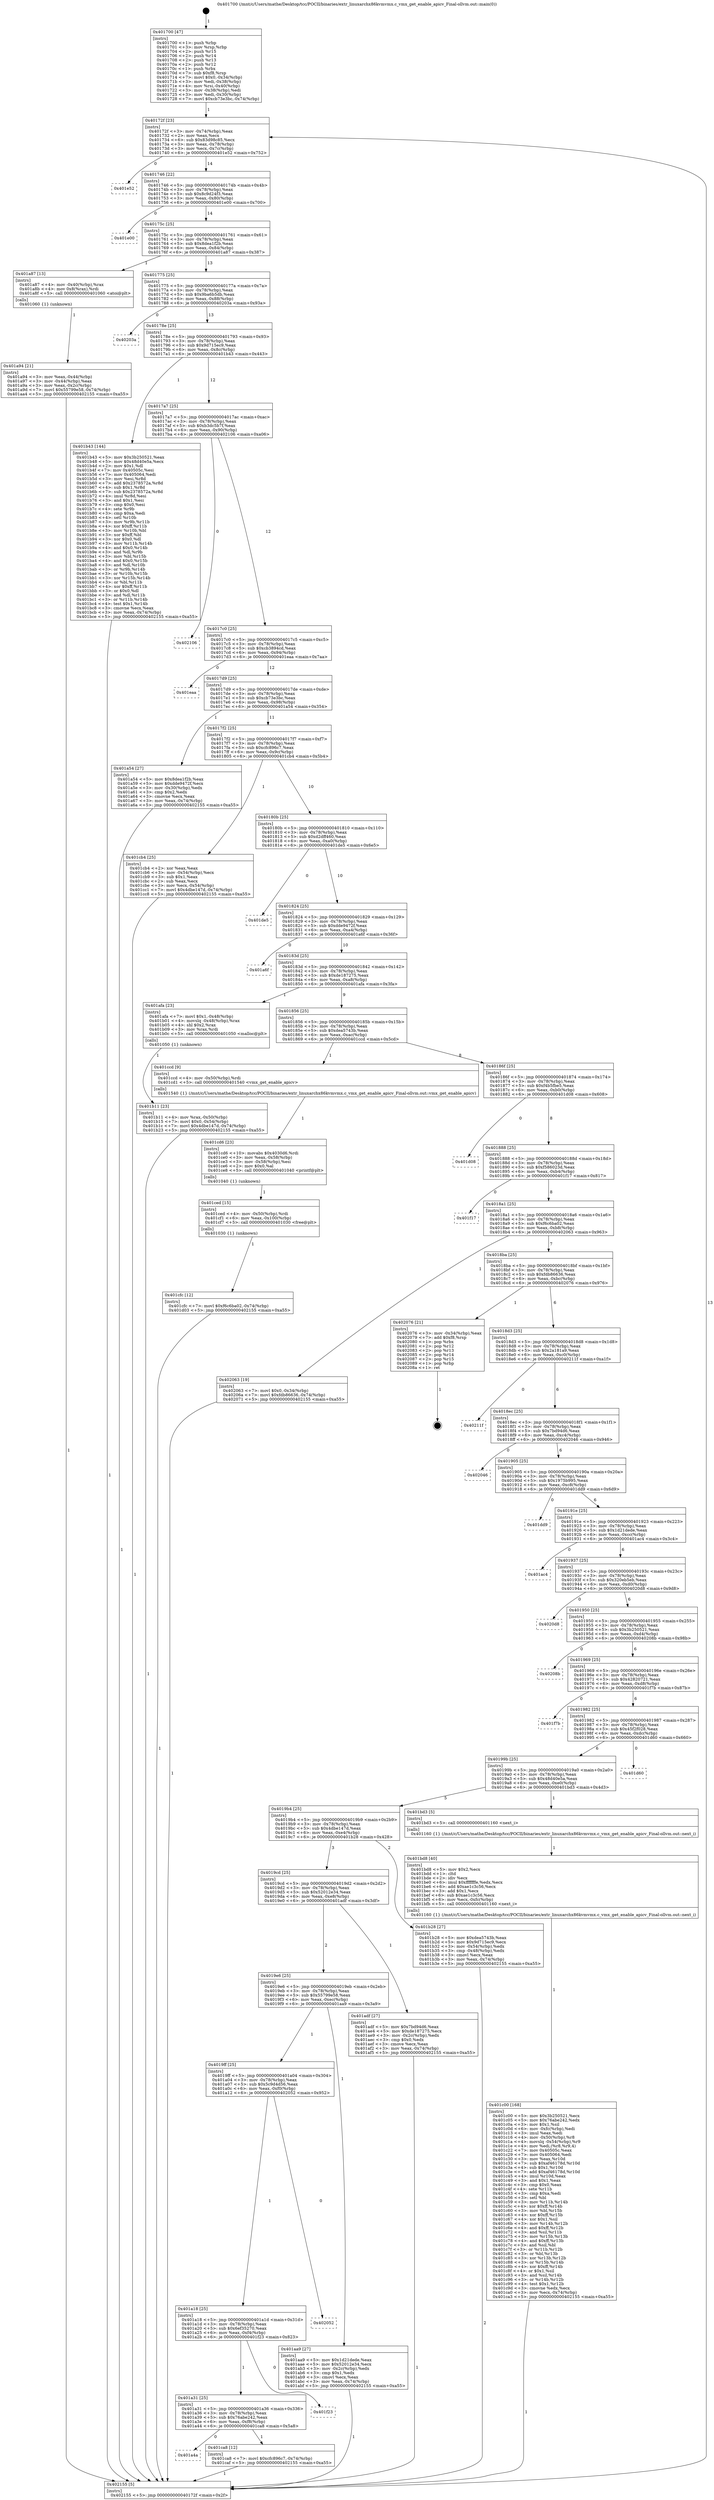 digraph "0x401700" {
  label = "0x401700 (/mnt/c/Users/mathe/Desktop/tcc/POCII/binaries/extr_linuxarchx86kvmvmx.c_vmx_get_enable_apicv_Final-ollvm.out::main(0))"
  labelloc = "t"
  node[shape=record]

  Entry [label="",width=0.3,height=0.3,shape=circle,fillcolor=black,style=filled]
  "0x40172f" [label="{
     0x40172f [23]\l
     | [instrs]\l
     &nbsp;&nbsp;0x40172f \<+3\>: mov -0x74(%rbp),%eax\l
     &nbsp;&nbsp;0x401732 \<+2\>: mov %eax,%ecx\l
     &nbsp;&nbsp;0x401734 \<+6\>: sub $0x83d98c85,%ecx\l
     &nbsp;&nbsp;0x40173a \<+3\>: mov %eax,-0x78(%rbp)\l
     &nbsp;&nbsp;0x40173d \<+3\>: mov %ecx,-0x7c(%rbp)\l
     &nbsp;&nbsp;0x401740 \<+6\>: je 0000000000401e52 \<main+0x752\>\l
  }"]
  "0x401e52" [label="{
     0x401e52\l
  }", style=dashed]
  "0x401746" [label="{
     0x401746 [22]\l
     | [instrs]\l
     &nbsp;&nbsp;0x401746 \<+5\>: jmp 000000000040174b \<main+0x4b\>\l
     &nbsp;&nbsp;0x40174b \<+3\>: mov -0x78(%rbp),%eax\l
     &nbsp;&nbsp;0x40174e \<+5\>: sub $0x8c9d24f3,%eax\l
     &nbsp;&nbsp;0x401753 \<+3\>: mov %eax,-0x80(%rbp)\l
     &nbsp;&nbsp;0x401756 \<+6\>: je 0000000000401e00 \<main+0x700\>\l
  }"]
  Exit [label="",width=0.3,height=0.3,shape=circle,fillcolor=black,style=filled,peripheries=2]
  "0x401e00" [label="{
     0x401e00\l
  }", style=dashed]
  "0x40175c" [label="{
     0x40175c [25]\l
     | [instrs]\l
     &nbsp;&nbsp;0x40175c \<+5\>: jmp 0000000000401761 \<main+0x61\>\l
     &nbsp;&nbsp;0x401761 \<+3\>: mov -0x78(%rbp),%eax\l
     &nbsp;&nbsp;0x401764 \<+5\>: sub $0x8dea1f2b,%eax\l
     &nbsp;&nbsp;0x401769 \<+6\>: mov %eax,-0x84(%rbp)\l
     &nbsp;&nbsp;0x40176f \<+6\>: je 0000000000401a87 \<main+0x387\>\l
  }"]
  "0x401cfc" [label="{
     0x401cfc [12]\l
     | [instrs]\l
     &nbsp;&nbsp;0x401cfc \<+7\>: movl $0xf6c6ba02,-0x74(%rbp)\l
     &nbsp;&nbsp;0x401d03 \<+5\>: jmp 0000000000402155 \<main+0xa55\>\l
  }"]
  "0x401a87" [label="{
     0x401a87 [13]\l
     | [instrs]\l
     &nbsp;&nbsp;0x401a87 \<+4\>: mov -0x40(%rbp),%rax\l
     &nbsp;&nbsp;0x401a8b \<+4\>: mov 0x8(%rax),%rdi\l
     &nbsp;&nbsp;0x401a8f \<+5\>: call 0000000000401060 \<atoi@plt\>\l
     | [calls]\l
     &nbsp;&nbsp;0x401060 \{1\} (unknown)\l
  }"]
  "0x401775" [label="{
     0x401775 [25]\l
     | [instrs]\l
     &nbsp;&nbsp;0x401775 \<+5\>: jmp 000000000040177a \<main+0x7a\>\l
     &nbsp;&nbsp;0x40177a \<+3\>: mov -0x78(%rbp),%eax\l
     &nbsp;&nbsp;0x40177d \<+5\>: sub $0x9ba6b5db,%eax\l
     &nbsp;&nbsp;0x401782 \<+6\>: mov %eax,-0x88(%rbp)\l
     &nbsp;&nbsp;0x401788 \<+6\>: je 000000000040203a \<main+0x93a\>\l
  }"]
  "0x401ced" [label="{
     0x401ced [15]\l
     | [instrs]\l
     &nbsp;&nbsp;0x401ced \<+4\>: mov -0x50(%rbp),%rdi\l
     &nbsp;&nbsp;0x401cf1 \<+6\>: mov %eax,-0x100(%rbp)\l
     &nbsp;&nbsp;0x401cf7 \<+5\>: call 0000000000401030 \<free@plt\>\l
     | [calls]\l
     &nbsp;&nbsp;0x401030 \{1\} (unknown)\l
  }"]
  "0x40203a" [label="{
     0x40203a\l
  }", style=dashed]
  "0x40178e" [label="{
     0x40178e [25]\l
     | [instrs]\l
     &nbsp;&nbsp;0x40178e \<+5\>: jmp 0000000000401793 \<main+0x93\>\l
     &nbsp;&nbsp;0x401793 \<+3\>: mov -0x78(%rbp),%eax\l
     &nbsp;&nbsp;0x401796 \<+5\>: sub $0x9d715ec9,%eax\l
     &nbsp;&nbsp;0x40179b \<+6\>: mov %eax,-0x8c(%rbp)\l
     &nbsp;&nbsp;0x4017a1 \<+6\>: je 0000000000401b43 \<main+0x443\>\l
  }"]
  "0x401cd6" [label="{
     0x401cd6 [23]\l
     | [instrs]\l
     &nbsp;&nbsp;0x401cd6 \<+10\>: movabs $0x4030d6,%rdi\l
     &nbsp;&nbsp;0x401ce0 \<+3\>: mov %eax,-0x58(%rbp)\l
     &nbsp;&nbsp;0x401ce3 \<+3\>: mov -0x58(%rbp),%esi\l
     &nbsp;&nbsp;0x401ce6 \<+2\>: mov $0x0,%al\l
     &nbsp;&nbsp;0x401ce8 \<+5\>: call 0000000000401040 \<printf@plt\>\l
     | [calls]\l
     &nbsp;&nbsp;0x401040 \{1\} (unknown)\l
  }"]
  "0x401b43" [label="{
     0x401b43 [144]\l
     | [instrs]\l
     &nbsp;&nbsp;0x401b43 \<+5\>: mov $0x3b250521,%eax\l
     &nbsp;&nbsp;0x401b48 \<+5\>: mov $0x48d40e5a,%ecx\l
     &nbsp;&nbsp;0x401b4d \<+2\>: mov $0x1,%dl\l
     &nbsp;&nbsp;0x401b4f \<+7\>: mov 0x40505c,%esi\l
     &nbsp;&nbsp;0x401b56 \<+7\>: mov 0x405064,%edi\l
     &nbsp;&nbsp;0x401b5d \<+3\>: mov %esi,%r8d\l
     &nbsp;&nbsp;0x401b60 \<+7\>: add $0x2378572a,%r8d\l
     &nbsp;&nbsp;0x401b67 \<+4\>: sub $0x1,%r8d\l
     &nbsp;&nbsp;0x401b6b \<+7\>: sub $0x2378572a,%r8d\l
     &nbsp;&nbsp;0x401b72 \<+4\>: imul %r8d,%esi\l
     &nbsp;&nbsp;0x401b76 \<+3\>: and $0x1,%esi\l
     &nbsp;&nbsp;0x401b79 \<+3\>: cmp $0x0,%esi\l
     &nbsp;&nbsp;0x401b7c \<+4\>: sete %r9b\l
     &nbsp;&nbsp;0x401b80 \<+3\>: cmp $0xa,%edi\l
     &nbsp;&nbsp;0x401b83 \<+4\>: setl %r10b\l
     &nbsp;&nbsp;0x401b87 \<+3\>: mov %r9b,%r11b\l
     &nbsp;&nbsp;0x401b8a \<+4\>: xor $0xff,%r11b\l
     &nbsp;&nbsp;0x401b8e \<+3\>: mov %r10b,%bl\l
     &nbsp;&nbsp;0x401b91 \<+3\>: xor $0xff,%bl\l
     &nbsp;&nbsp;0x401b94 \<+3\>: xor $0x0,%dl\l
     &nbsp;&nbsp;0x401b97 \<+3\>: mov %r11b,%r14b\l
     &nbsp;&nbsp;0x401b9a \<+4\>: and $0x0,%r14b\l
     &nbsp;&nbsp;0x401b9e \<+3\>: and %dl,%r9b\l
     &nbsp;&nbsp;0x401ba1 \<+3\>: mov %bl,%r15b\l
     &nbsp;&nbsp;0x401ba4 \<+4\>: and $0x0,%r15b\l
     &nbsp;&nbsp;0x401ba8 \<+3\>: and %dl,%r10b\l
     &nbsp;&nbsp;0x401bab \<+3\>: or %r9b,%r14b\l
     &nbsp;&nbsp;0x401bae \<+3\>: or %r10b,%r15b\l
     &nbsp;&nbsp;0x401bb1 \<+3\>: xor %r15b,%r14b\l
     &nbsp;&nbsp;0x401bb4 \<+3\>: or %bl,%r11b\l
     &nbsp;&nbsp;0x401bb7 \<+4\>: xor $0xff,%r11b\l
     &nbsp;&nbsp;0x401bbb \<+3\>: or $0x0,%dl\l
     &nbsp;&nbsp;0x401bbe \<+3\>: and %dl,%r11b\l
     &nbsp;&nbsp;0x401bc1 \<+3\>: or %r11b,%r14b\l
     &nbsp;&nbsp;0x401bc4 \<+4\>: test $0x1,%r14b\l
     &nbsp;&nbsp;0x401bc8 \<+3\>: cmovne %ecx,%eax\l
     &nbsp;&nbsp;0x401bcb \<+3\>: mov %eax,-0x74(%rbp)\l
     &nbsp;&nbsp;0x401bce \<+5\>: jmp 0000000000402155 \<main+0xa55\>\l
  }"]
  "0x4017a7" [label="{
     0x4017a7 [25]\l
     | [instrs]\l
     &nbsp;&nbsp;0x4017a7 \<+5\>: jmp 00000000004017ac \<main+0xac\>\l
     &nbsp;&nbsp;0x4017ac \<+3\>: mov -0x78(%rbp),%eax\l
     &nbsp;&nbsp;0x4017af \<+5\>: sub $0xb3dc5b7f,%eax\l
     &nbsp;&nbsp;0x4017b4 \<+6\>: mov %eax,-0x90(%rbp)\l
     &nbsp;&nbsp;0x4017ba \<+6\>: je 0000000000402106 \<main+0xa06\>\l
  }"]
  "0x401a4a" [label="{
     0x401a4a\l
  }", style=dashed]
  "0x402106" [label="{
     0x402106\l
  }", style=dashed]
  "0x4017c0" [label="{
     0x4017c0 [25]\l
     | [instrs]\l
     &nbsp;&nbsp;0x4017c0 \<+5\>: jmp 00000000004017c5 \<main+0xc5\>\l
     &nbsp;&nbsp;0x4017c5 \<+3\>: mov -0x78(%rbp),%eax\l
     &nbsp;&nbsp;0x4017c8 \<+5\>: sub $0xcb3894cd,%eax\l
     &nbsp;&nbsp;0x4017cd \<+6\>: mov %eax,-0x94(%rbp)\l
     &nbsp;&nbsp;0x4017d3 \<+6\>: je 0000000000401eaa \<main+0x7aa\>\l
  }"]
  "0x401ca8" [label="{
     0x401ca8 [12]\l
     | [instrs]\l
     &nbsp;&nbsp;0x401ca8 \<+7\>: movl $0xcfc896c7,-0x74(%rbp)\l
     &nbsp;&nbsp;0x401caf \<+5\>: jmp 0000000000402155 \<main+0xa55\>\l
  }"]
  "0x401eaa" [label="{
     0x401eaa\l
  }", style=dashed]
  "0x4017d9" [label="{
     0x4017d9 [25]\l
     | [instrs]\l
     &nbsp;&nbsp;0x4017d9 \<+5\>: jmp 00000000004017de \<main+0xde\>\l
     &nbsp;&nbsp;0x4017de \<+3\>: mov -0x78(%rbp),%eax\l
     &nbsp;&nbsp;0x4017e1 \<+5\>: sub $0xcb73e3bc,%eax\l
     &nbsp;&nbsp;0x4017e6 \<+6\>: mov %eax,-0x98(%rbp)\l
     &nbsp;&nbsp;0x4017ec \<+6\>: je 0000000000401a54 \<main+0x354\>\l
  }"]
  "0x401a31" [label="{
     0x401a31 [25]\l
     | [instrs]\l
     &nbsp;&nbsp;0x401a31 \<+5\>: jmp 0000000000401a36 \<main+0x336\>\l
     &nbsp;&nbsp;0x401a36 \<+3\>: mov -0x78(%rbp),%eax\l
     &nbsp;&nbsp;0x401a39 \<+5\>: sub $0x76abe242,%eax\l
     &nbsp;&nbsp;0x401a3e \<+6\>: mov %eax,-0xf8(%rbp)\l
     &nbsp;&nbsp;0x401a44 \<+6\>: je 0000000000401ca8 \<main+0x5a8\>\l
  }"]
  "0x401a54" [label="{
     0x401a54 [27]\l
     | [instrs]\l
     &nbsp;&nbsp;0x401a54 \<+5\>: mov $0x8dea1f2b,%eax\l
     &nbsp;&nbsp;0x401a59 \<+5\>: mov $0xdde9472f,%ecx\l
     &nbsp;&nbsp;0x401a5e \<+3\>: mov -0x30(%rbp),%edx\l
     &nbsp;&nbsp;0x401a61 \<+3\>: cmp $0x2,%edx\l
     &nbsp;&nbsp;0x401a64 \<+3\>: cmovne %ecx,%eax\l
     &nbsp;&nbsp;0x401a67 \<+3\>: mov %eax,-0x74(%rbp)\l
     &nbsp;&nbsp;0x401a6a \<+5\>: jmp 0000000000402155 \<main+0xa55\>\l
  }"]
  "0x4017f2" [label="{
     0x4017f2 [25]\l
     | [instrs]\l
     &nbsp;&nbsp;0x4017f2 \<+5\>: jmp 00000000004017f7 \<main+0xf7\>\l
     &nbsp;&nbsp;0x4017f7 \<+3\>: mov -0x78(%rbp),%eax\l
     &nbsp;&nbsp;0x4017fa \<+5\>: sub $0xcfc896c7,%eax\l
     &nbsp;&nbsp;0x4017ff \<+6\>: mov %eax,-0x9c(%rbp)\l
     &nbsp;&nbsp;0x401805 \<+6\>: je 0000000000401cb4 \<main+0x5b4\>\l
  }"]
  "0x402155" [label="{
     0x402155 [5]\l
     | [instrs]\l
     &nbsp;&nbsp;0x402155 \<+5\>: jmp 000000000040172f \<main+0x2f\>\l
  }"]
  "0x401700" [label="{
     0x401700 [47]\l
     | [instrs]\l
     &nbsp;&nbsp;0x401700 \<+1\>: push %rbp\l
     &nbsp;&nbsp;0x401701 \<+3\>: mov %rsp,%rbp\l
     &nbsp;&nbsp;0x401704 \<+2\>: push %r15\l
     &nbsp;&nbsp;0x401706 \<+2\>: push %r14\l
     &nbsp;&nbsp;0x401708 \<+2\>: push %r13\l
     &nbsp;&nbsp;0x40170a \<+2\>: push %r12\l
     &nbsp;&nbsp;0x40170c \<+1\>: push %rbx\l
     &nbsp;&nbsp;0x40170d \<+7\>: sub $0xf8,%rsp\l
     &nbsp;&nbsp;0x401714 \<+7\>: movl $0x0,-0x34(%rbp)\l
     &nbsp;&nbsp;0x40171b \<+3\>: mov %edi,-0x38(%rbp)\l
     &nbsp;&nbsp;0x40171e \<+4\>: mov %rsi,-0x40(%rbp)\l
     &nbsp;&nbsp;0x401722 \<+3\>: mov -0x38(%rbp),%edi\l
     &nbsp;&nbsp;0x401725 \<+3\>: mov %edi,-0x30(%rbp)\l
     &nbsp;&nbsp;0x401728 \<+7\>: movl $0xcb73e3bc,-0x74(%rbp)\l
  }"]
  "0x401a94" [label="{
     0x401a94 [21]\l
     | [instrs]\l
     &nbsp;&nbsp;0x401a94 \<+3\>: mov %eax,-0x44(%rbp)\l
     &nbsp;&nbsp;0x401a97 \<+3\>: mov -0x44(%rbp),%eax\l
     &nbsp;&nbsp;0x401a9a \<+3\>: mov %eax,-0x2c(%rbp)\l
     &nbsp;&nbsp;0x401a9d \<+7\>: movl $0x55799e58,-0x74(%rbp)\l
     &nbsp;&nbsp;0x401aa4 \<+5\>: jmp 0000000000402155 \<main+0xa55\>\l
  }"]
  "0x401f23" [label="{
     0x401f23\l
  }", style=dashed]
  "0x401cb4" [label="{
     0x401cb4 [25]\l
     | [instrs]\l
     &nbsp;&nbsp;0x401cb4 \<+2\>: xor %eax,%eax\l
     &nbsp;&nbsp;0x401cb6 \<+3\>: mov -0x54(%rbp),%ecx\l
     &nbsp;&nbsp;0x401cb9 \<+3\>: sub $0x1,%eax\l
     &nbsp;&nbsp;0x401cbc \<+2\>: sub %eax,%ecx\l
     &nbsp;&nbsp;0x401cbe \<+3\>: mov %ecx,-0x54(%rbp)\l
     &nbsp;&nbsp;0x401cc1 \<+7\>: movl $0x4dbe147d,-0x74(%rbp)\l
     &nbsp;&nbsp;0x401cc8 \<+5\>: jmp 0000000000402155 \<main+0xa55\>\l
  }"]
  "0x40180b" [label="{
     0x40180b [25]\l
     | [instrs]\l
     &nbsp;&nbsp;0x40180b \<+5\>: jmp 0000000000401810 \<main+0x110\>\l
     &nbsp;&nbsp;0x401810 \<+3\>: mov -0x78(%rbp),%eax\l
     &nbsp;&nbsp;0x401813 \<+5\>: sub $0xd2dff460,%eax\l
     &nbsp;&nbsp;0x401818 \<+6\>: mov %eax,-0xa0(%rbp)\l
     &nbsp;&nbsp;0x40181e \<+6\>: je 0000000000401de5 \<main+0x6e5\>\l
  }"]
  "0x401a18" [label="{
     0x401a18 [25]\l
     | [instrs]\l
     &nbsp;&nbsp;0x401a18 \<+5\>: jmp 0000000000401a1d \<main+0x31d\>\l
     &nbsp;&nbsp;0x401a1d \<+3\>: mov -0x78(%rbp),%eax\l
     &nbsp;&nbsp;0x401a20 \<+5\>: sub $0x6ef35270,%eax\l
     &nbsp;&nbsp;0x401a25 \<+6\>: mov %eax,-0xf4(%rbp)\l
     &nbsp;&nbsp;0x401a2b \<+6\>: je 0000000000401f23 \<main+0x823\>\l
  }"]
  "0x401de5" [label="{
     0x401de5\l
  }", style=dashed]
  "0x401824" [label="{
     0x401824 [25]\l
     | [instrs]\l
     &nbsp;&nbsp;0x401824 \<+5\>: jmp 0000000000401829 \<main+0x129\>\l
     &nbsp;&nbsp;0x401829 \<+3\>: mov -0x78(%rbp),%eax\l
     &nbsp;&nbsp;0x40182c \<+5\>: sub $0xdde9472f,%eax\l
     &nbsp;&nbsp;0x401831 \<+6\>: mov %eax,-0xa4(%rbp)\l
     &nbsp;&nbsp;0x401837 \<+6\>: je 0000000000401a6f \<main+0x36f\>\l
  }"]
  "0x402052" [label="{
     0x402052\l
  }", style=dashed]
  "0x401a6f" [label="{
     0x401a6f\l
  }", style=dashed]
  "0x40183d" [label="{
     0x40183d [25]\l
     | [instrs]\l
     &nbsp;&nbsp;0x40183d \<+5\>: jmp 0000000000401842 \<main+0x142\>\l
     &nbsp;&nbsp;0x401842 \<+3\>: mov -0x78(%rbp),%eax\l
     &nbsp;&nbsp;0x401845 \<+5\>: sub $0xde187275,%eax\l
     &nbsp;&nbsp;0x40184a \<+6\>: mov %eax,-0xa8(%rbp)\l
     &nbsp;&nbsp;0x401850 \<+6\>: je 0000000000401afa \<main+0x3fa\>\l
  }"]
  "0x401c00" [label="{
     0x401c00 [168]\l
     | [instrs]\l
     &nbsp;&nbsp;0x401c00 \<+5\>: mov $0x3b250521,%ecx\l
     &nbsp;&nbsp;0x401c05 \<+5\>: mov $0x76abe242,%edx\l
     &nbsp;&nbsp;0x401c0a \<+3\>: mov $0x1,%sil\l
     &nbsp;&nbsp;0x401c0d \<+6\>: mov -0xfc(%rbp),%edi\l
     &nbsp;&nbsp;0x401c13 \<+3\>: imul %eax,%edi\l
     &nbsp;&nbsp;0x401c16 \<+4\>: mov -0x50(%rbp),%r8\l
     &nbsp;&nbsp;0x401c1a \<+4\>: movslq -0x54(%rbp),%r9\l
     &nbsp;&nbsp;0x401c1e \<+4\>: mov %edi,(%r8,%r9,4)\l
     &nbsp;&nbsp;0x401c22 \<+7\>: mov 0x40505c,%eax\l
     &nbsp;&nbsp;0x401c29 \<+7\>: mov 0x405064,%edi\l
     &nbsp;&nbsp;0x401c30 \<+3\>: mov %eax,%r10d\l
     &nbsp;&nbsp;0x401c33 \<+7\>: sub $0xaf46178d,%r10d\l
     &nbsp;&nbsp;0x401c3a \<+4\>: sub $0x1,%r10d\l
     &nbsp;&nbsp;0x401c3e \<+7\>: add $0xaf46178d,%r10d\l
     &nbsp;&nbsp;0x401c45 \<+4\>: imul %r10d,%eax\l
     &nbsp;&nbsp;0x401c49 \<+3\>: and $0x1,%eax\l
     &nbsp;&nbsp;0x401c4c \<+3\>: cmp $0x0,%eax\l
     &nbsp;&nbsp;0x401c4f \<+4\>: sete %r11b\l
     &nbsp;&nbsp;0x401c53 \<+3\>: cmp $0xa,%edi\l
     &nbsp;&nbsp;0x401c56 \<+3\>: setl %bl\l
     &nbsp;&nbsp;0x401c59 \<+3\>: mov %r11b,%r14b\l
     &nbsp;&nbsp;0x401c5c \<+4\>: xor $0xff,%r14b\l
     &nbsp;&nbsp;0x401c60 \<+3\>: mov %bl,%r15b\l
     &nbsp;&nbsp;0x401c63 \<+4\>: xor $0xff,%r15b\l
     &nbsp;&nbsp;0x401c67 \<+4\>: xor $0x1,%sil\l
     &nbsp;&nbsp;0x401c6b \<+3\>: mov %r14b,%r12b\l
     &nbsp;&nbsp;0x401c6e \<+4\>: and $0xff,%r12b\l
     &nbsp;&nbsp;0x401c72 \<+3\>: and %sil,%r11b\l
     &nbsp;&nbsp;0x401c75 \<+3\>: mov %r15b,%r13b\l
     &nbsp;&nbsp;0x401c78 \<+4\>: and $0xff,%r13b\l
     &nbsp;&nbsp;0x401c7c \<+3\>: and %sil,%bl\l
     &nbsp;&nbsp;0x401c7f \<+3\>: or %r11b,%r12b\l
     &nbsp;&nbsp;0x401c82 \<+3\>: or %bl,%r13b\l
     &nbsp;&nbsp;0x401c85 \<+3\>: xor %r13b,%r12b\l
     &nbsp;&nbsp;0x401c88 \<+3\>: or %r15b,%r14b\l
     &nbsp;&nbsp;0x401c8b \<+4\>: xor $0xff,%r14b\l
     &nbsp;&nbsp;0x401c8f \<+4\>: or $0x1,%sil\l
     &nbsp;&nbsp;0x401c93 \<+3\>: and %sil,%r14b\l
     &nbsp;&nbsp;0x401c96 \<+3\>: or %r14b,%r12b\l
     &nbsp;&nbsp;0x401c99 \<+4\>: test $0x1,%r12b\l
     &nbsp;&nbsp;0x401c9d \<+3\>: cmovne %edx,%ecx\l
     &nbsp;&nbsp;0x401ca0 \<+3\>: mov %ecx,-0x74(%rbp)\l
     &nbsp;&nbsp;0x401ca3 \<+5\>: jmp 0000000000402155 \<main+0xa55\>\l
  }"]
  "0x401afa" [label="{
     0x401afa [23]\l
     | [instrs]\l
     &nbsp;&nbsp;0x401afa \<+7\>: movl $0x1,-0x48(%rbp)\l
     &nbsp;&nbsp;0x401b01 \<+4\>: movslq -0x48(%rbp),%rax\l
     &nbsp;&nbsp;0x401b05 \<+4\>: shl $0x2,%rax\l
     &nbsp;&nbsp;0x401b09 \<+3\>: mov %rax,%rdi\l
     &nbsp;&nbsp;0x401b0c \<+5\>: call 0000000000401050 \<malloc@plt\>\l
     | [calls]\l
     &nbsp;&nbsp;0x401050 \{1\} (unknown)\l
  }"]
  "0x401856" [label="{
     0x401856 [25]\l
     | [instrs]\l
     &nbsp;&nbsp;0x401856 \<+5\>: jmp 000000000040185b \<main+0x15b\>\l
     &nbsp;&nbsp;0x40185b \<+3\>: mov -0x78(%rbp),%eax\l
     &nbsp;&nbsp;0x40185e \<+5\>: sub $0xdea5743b,%eax\l
     &nbsp;&nbsp;0x401863 \<+6\>: mov %eax,-0xac(%rbp)\l
     &nbsp;&nbsp;0x401869 \<+6\>: je 0000000000401ccd \<main+0x5cd\>\l
  }"]
  "0x401bd8" [label="{
     0x401bd8 [40]\l
     | [instrs]\l
     &nbsp;&nbsp;0x401bd8 \<+5\>: mov $0x2,%ecx\l
     &nbsp;&nbsp;0x401bdd \<+1\>: cltd\l
     &nbsp;&nbsp;0x401bde \<+2\>: idiv %ecx\l
     &nbsp;&nbsp;0x401be0 \<+6\>: imul $0xfffffffe,%edx,%ecx\l
     &nbsp;&nbsp;0x401be6 \<+6\>: add $0xae1c3c56,%ecx\l
     &nbsp;&nbsp;0x401bec \<+3\>: add $0x1,%ecx\l
     &nbsp;&nbsp;0x401bef \<+6\>: sub $0xae1c3c56,%ecx\l
     &nbsp;&nbsp;0x401bf5 \<+6\>: mov %ecx,-0xfc(%rbp)\l
     &nbsp;&nbsp;0x401bfb \<+5\>: call 0000000000401160 \<next_i\>\l
     | [calls]\l
     &nbsp;&nbsp;0x401160 \{1\} (/mnt/c/Users/mathe/Desktop/tcc/POCII/binaries/extr_linuxarchx86kvmvmx.c_vmx_get_enable_apicv_Final-ollvm.out::next_i)\l
  }"]
  "0x401ccd" [label="{
     0x401ccd [9]\l
     | [instrs]\l
     &nbsp;&nbsp;0x401ccd \<+4\>: mov -0x50(%rbp),%rdi\l
     &nbsp;&nbsp;0x401cd1 \<+5\>: call 0000000000401540 \<vmx_get_enable_apicv\>\l
     | [calls]\l
     &nbsp;&nbsp;0x401540 \{1\} (/mnt/c/Users/mathe/Desktop/tcc/POCII/binaries/extr_linuxarchx86kvmvmx.c_vmx_get_enable_apicv_Final-ollvm.out::vmx_get_enable_apicv)\l
  }"]
  "0x40186f" [label="{
     0x40186f [25]\l
     | [instrs]\l
     &nbsp;&nbsp;0x40186f \<+5\>: jmp 0000000000401874 \<main+0x174\>\l
     &nbsp;&nbsp;0x401874 \<+3\>: mov -0x78(%rbp),%eax\l
     &nbsp;&nbsp;0x401877 \<+5\>: sub $0xf4b5fbe5,%eax\l
     &nbsp;&nbsp;0x40187c \<+6\>: mov %eax,-0xb0(%rbp)\l
     &nbsp;&nbsp;0x401882 \<+6\>: je 0000000000401d08 \<main+0x608\>\l
  }"]
  "0x401b11" [label="{
     0x401b11 [23]\l
     | [instrs]\l
     &nbsp;&nbsp;0x401b11 \<+4\>: mov %rax,-0x50(%rbp)\l
     &nbsp;&nbsp;0x401b15 \<+7\>: movl $0x0,-0x54(%rbp)\l
     &nbsp;&nbsp;0x401b1c \<+7\>: movl $0x4dbe147d,-0x74(%rbp)\l
     &nbsp;&nbsp;0x401b23 \<+5\>: jmp 0000000000402155 \<main+0xa55\>\l
  }"]
  "0x401d08" [label="{
     0x401d08\l
  }", style=dashed]
  "0x401888" [label="{
     0x401888 [25]\l
     | [instrs]\l
     &nbsp;&nbsp;0x401888 \<+5\>: jmp 000000000040188d \<main+0x18d\>\l
     &nbsp;&nbsp;0x40188d \<+3\>: mov -0x78(%rbp),%eax\l
     &nbsp;&nbsp;0x401890 \<+5\>: sub $0xf586023d,%eax\l
     &nbsp;&nbsp;0x401895 \<+6\>: mov %eax,-0xb4(%rbp)\l
     &nbsp;&nbsp;0x40189b \<+6\>: je 0000000000401f17 \<main+0x817\>\l
  }"]
  "0x4019ff" [label="{
     0x4019ff [25]\l
     | [instrs]\l
     &nbsp;&nbsp;0x4019ff \<+5\>: jmp 0000000000401a04 \<main+0x304\>\l
     &nbsp;&nbsp;0x401a04 \<+3\>: mov -0x78(%rbp),%eax\l
     &nbsp;&nbsp;0x401a07 \<+5\>: sub $0x5c9d4d56,%eax\l
     &nbsp;&nbsp;0x401a0c \<+6\>: mov %eax,-0xf0(%rbp)\l
     &nbsp;&nbsp;0x401a12 \<+6\>: je 0000000000402052 \<main+0x952\>\l
  }"]
  "0x401f17" [label="{
     0x401f17\l
  }", style=dashed]
  "0x4018a1" [label="{
     0x4018a1 [25]\l
     | [instrs]\l
     &nbsp;&nbsp;0x4018a1 \<+5\>: jmp 00000000004018a6 \<main+0x1a6\>\l
     &nbsp;&nbsp;0x4018a6 \<+3\>: mov -0x78(%rbp),%eax\l
     &nbsp;&nbsp;0x4018a9 \<+5\>: sub $0xf6c6ba02,%eax\l
     &nbsp;&nbsp;0x4018ae \<+6\>: mov %eax,-0xb8(%rbp)\l
     &nbsp;&nbsp;0x4018b4 \<+6\>: je 0000000000402063 \<main+0x963\>\l
  }"]
  "0x401aa9" [label="{
     0x401aa9 [27]\l
     | [instrs]\l
     &nbsp;&nbsp;0x401aa9 \<+5\>: mov $0x1d21dede,%eax\l
     &nbsp;&nbsp;0x401aae \<+5\>: mov $0x52012e34,%ecx\l
     &nbsp;&nbsp;0x401ab3 \<+3\>: mov -0x2c(%rbp),%edx\l
     &nbsp;&nbsp;0x401ab6 \<+3\>: cmp $0x1,%edx\l
     &nbsp;&nbsp;0x401ab9 \<+3\>: cmovl %ecx,%eax\l
     &nbsp;&nbsp;0x401abc \<+3\>: mov %eax,-0x74(%rbp)\l
     &nbsp;&nbsp;0x401abf \<+5\>: jmp 0000000000402155 \<main+0xa55\>\l
  }"]
  "0x402063" [label="{
     0x402063 [19]\l
     | [instrs]\l
     &nbsp;&nbsp;0x402063 \<+7\>: movl $0x0,-0x34(%rbp)\l
     &nbsp;&nbsp;0x40206a \<+7\>: movl $0xfdb86636,-0x74(%rbp)\l
     &nbsp;&nbsp;0x402071 \<+5\>: jmp 0000000000402155 \<main+0xa55\>\l
  }"]
  "0x4018ba" [label="{
     0x4018ba [25]\l
     | [instrs]\l
     &nbsp;&nbsp;0x4018ba \<+5\>: jmp 00000000004018bf \<main+0x1bf\>\l
     &nbsp;&nbsp;0x4018bf \<+3\>: mov -0x78(%rbp),%eax\l
     &nbsp;&nbsp;0x4018c2 \<+5\>: sub $0xfdb86636,%eax\l
     &nbsp;&nbsp;0x4018c7 \<+6\>: mov %eax,-0xbc(%rbp)\l
     &nbsp;&nbsp;0x4018cd \<+6\>: je 0000000000402076 \<main+0x976\>\l
  }"]
  "0x4019e6" [label="{
     0x4019e6 [25]\l
     | [instrs]\l
     &nbsp;&nbsp;0x4019e6 \<+5\>: jmp 00000000004019eb \<main+0x2eb\>\l
     &nbsp;&nbsp;0x4019eb \<+3\>: mov -0x78(%rbp),%eax\l
     &nbsp;&nbsp;0x4019ee \<+5\>: sub $0x55799e58,%eax\l
     &nbsp;&nbsp;0x4019f3 \<+6\>: mov %eax,-0xec(%rbp)\l
     &nbsp;&nbsp;0x4019f9 \<+6\>: je 0000000000401aa9 \<main+0x3a9\>\l
  }"]
  "0x402076" [label="{
     0x402076 [21]\l
     | [instrs]\l
     &nbsp;&nbsp;0x402076 \<+3\>: mov -0x34(%rbp),%eax\l
     &nbsp;&nbsp;0x402079 \<+7\>: add $0xf8,%rsp\l
     &nbsp;&nbsp;0x402080 \<+1\>: pop %rbx\l
     &nbsp;&nbsp;0x402081 \<+2\>: pop %r12\l
     &nbsp;&nbsp;0x402083 \<+2\>: pop %r13\l
     &nbsp;&nbsp;0x402085 \<+2\>: pop %r14\l
     &nbsp;&nbsp;0x402087 \<+2\>: pop %r15\l
     &nbsp;&nbsp;0x402089 \<+1\>: pop %rbp\l
     &nbsp;&nbsp;0x40208a \<+1\>: ret\l
  }"]
  "0x4018d3" [label="{
     0x4018d3 [25]\l
     | [instrs]\l
     &nbsp;&nbsp;0x4018d3 \<+5\>: jmp 00000000004018d8 \<main+0x1d8\>\l
     &nbsp;&nbsp;0x4018d8 \<+3\>: mov -0x78(%rbp),%eax\l
     &nbsp;&nbsp;0x4018db \<+5\>: sub $0x2a181a9,%eax\l
     &nbsp;&nbsp;0x4018e0 \<+6\>: mov %eax,-0xc0(%rbp)\l
     &nbsp;&nbsp;0x4018e6 \<+6\>: je 000000000040211f \<main+0xa1f\>\l
  }"]
  "0x401adf" [label="{
     0x401adf [27]\l
     | [instrs]\l
     &nbsp;&nbsp;0x401adf \<+5\>: mov $0x7bd94d6,%eax\l
     &nbsp;&nbsp;0x401ae4 \<+5\>: mov $0xde187275,%ecx\l
     &nbsp;&nbsp;0x401ae9 \<+3\>: mov -0x2c(%rbp),%edx\l
     &nbsp;&nbsp;0x401aec \<+3\>: cmp $0x0,%edx\l
     &nbsp;&nbsp;0x401aef \<+3\>: cmove %ecx,%eax\l
     &nbsp;&nbsp;0x401af2 \<+3\>: mov %eax,-0x74(%rbp)\l
     &nbsp;&nbsp;0x401af5 \<+5\>: jmp 0000000000402155 \<main+0xa55\>\l
  }"]
  "0x40211f" [label="{
     0x40211f\l
  }", style=dashed]
  "0x4018ec" [label="{
     0x4018ec [25]\l
     | [instrs]\l
     &nbsp;&nbsp;0x4018ec \<+5\>: jmp 00000000004018f1 \<main+0x1f1\>\l
     &nbsp;&nbsp;0x4018f1 \<+3\>: mov -0x78(%rbp),%eax\l
     &nbsp;&nbsp;0x4018f4 \<+5\>: sub $0x7bd94d6,%eax\l
     &nbsp;&nbsp;0x4018f9 \<+6\>: mov %eax,-0xc4(%rbp)\l
     &nbsp;&nbsp;0x4018ff \<+6\>: je 0000000000402046 \<main+0x946\>\l
  }"]
  "0x4019cd" [label="{
     0x4019cd [25]\l
     | [instrs]\l
     &nbsp;&nbsp;0x4019cd \<+5\>: jmp 00000000004019d2 \<main+0x2d2\>\l
     &nbsp;&nbsp;0x4019d2 \<+3\>: mov -0x78(%rbp),%eax\l
     &nbsp;&nbsp;0x4019d5 \<+5\>: sub $0x52012e34,%eax\l
     &nbsp;&nbsp;0x4019da \<+6\>: mov %eax,-0xe8(%rbp)\l
     &nbsp;&nbsp;0x4019e0 \<+6\>: je 0000000000401adf \<main+0x3df\>\l
  }"]
  "0x402046" [label="{
     0x402046\l
  }", style=dashed]
  "0x401905" [label="{
     0x401905 [25]\l
     | [instrs]\l
     &nbsp;&nbsp;0x401905 \<+5\>: jmp 000000000040190a \<main+0x20a\>\l
     &nbsp;&nbsp;0x40190a \<+3\>: mov -0x78(%rbp),%eax\l
     &nbsp;&nbsp;0x40190d \<+5\>: sub $0x1975b995,%eax\l
     &nbsp;&nbsp;0x401912 \<+6\>: mov %eax,-0xc8(%rbp)\l
     &nbsp;&nbsp;0x401918 \<+6\>: je 0000000000401dd9 \<main+0x6d9\>\l
  }"]
  "0x401b28" [label="{
     0x401b28 [27]\l
     | [instrs]\l
     &nbsp;&nbsp;0x401b28 \<+5\>: mov $0xdea5743b,%eax\l
     &nbsp;&nbsp;0x401b2d \<+5\>: mov $0x9d715ec9,%ecx\l
     &nbsp;&nbsp;0x401b32 \<+3\>: mov -0x54(%rbp),%edx\l
     &nbsp;&nbsp;0x401b35 \<+3\>: cmp -0x48(%rbp),%edx\l
     &nbsp;&nbsp;0x401b38 \<+3\>: cmovl %ecx,%eax\l
     &nbsp;&nbsp;0x401b3b \<+3\>: mov %eax,-0x74(%rbp)\l
     &nbsp;&nbsp;0x401b3e \<+5\>: jmp 0000000000402155 \<main+0xa55\>\l
  }"]
  "0x401dd9" [label="{
     0x401dd9\l
  }", style=dashed]
  "0x40191e" [label="{
     0x40191e [25]\l
     | [instrs]\l
     &nbsp;&nbsp;0x40191e \<+5\>: jmp 0000000000401923 \<main+0x223\>\l
     &nbsp;&nbsp;0x401923 \<+3\>: mov -0x78(%rbp),%eax\l
     &nbsp;&nbsp;0x401926 \<+5\>: sub $0x1d21dede,%eax\l
     &nbsp;&nbsp;0x40192b \<+6\>: mov %eax,-0xcc(%rbp)\l
     &nbsp;&nbsp;0x401931 \<+6\>: je 0000000000401ac4 \<main+0x3c4\>\l
  }"]
  "0x4019b4" [label="{
     0x4019b4 [25]\l
     | [instrs]\l
     &nbsp;&nbsp;0x4019b4 \<+5\>: jmp 00000000004019b9 \<main+0x2b9\>\l
     &nbsp;&nbsp;0x4019b9 \<+3\>: mov -0x78(%rbp),%eax\l
     &nbsp;&nbsp;0x4019bc \<+5\>: sub $0x4dbe147d,%eax\l
     &nbsp;&nbsp;0x4019c1 \<+6\>: mov %eax,-0xe4(%rbp)\l
     &nbsp;&nbsp;0x4019c7 \<+6\>: je 0000000000401b28 \<main+0x428\>\l
  }"]
  "0x401ac4" [label="{
     0x401ac4\l
  }", style=dashed]
  "0x401937" [label="{
     0x401937 [25]\l
     | [instrs]\l
     &nbsp;&nbsp;0x401937 \<+5\>: jmp 000000000040193c \<main+0x23c\>\l
     &nbsp;&nbsp;0x40193c \<+3\>: mov -0x78(%rbp),%eax\l
     &nbsp;&nbsp;0x40193f \<+5\>: sub $0x320eb5eb,%eax\l
     &nbsp;&nbsp;0x401944 \<+6\>: mov %eax,-0xd0(%rbp)\l
     &nbsp;&nbsp;0x40194a \<+6\>: je 00000000004020d8 \<main+0x9d8\>\l
  }"]
  "0x401bd3" [label="{
     0x401bd3 [5]\l
     | [instrs]\l
     &nbsp;&nbsp;0x401bd3 \<+5\>: call 0000000000401160 \<next_i\>\l
     | [calls]\l
     &nbsp;&nbsp;0x401160 \{1\} (/mnt/c/Users/mathe/Desktop/tcc/POCII/binaries/extr_linuxarchx86kvmvmx.c_vmx_get_enable_apicv_Final-ollvm.out::next_i)\l
  }"]
  "0x4020d8" [label="{
     0x4020d8\l
  }", style=dashed]
  "0x401950" [label="{
     0x401950 [25]\l
     | [instrs]\l
     &nbsp;&nbsp;0x401950 \<+5\>: jmp 0000000000401955 \<main+0x255\>\l
     &nbsp;&nbsp;0x401955 \<+3\>: mov -0x78(%rbp),%eax\l
     &nbsp;&nbsp;0x401958 \<+5\>: sub $0x3b250521,%eax\l
     &nbsp;&nbsp;0x40195d \<+6\>: mov %eax,-0xd4(%rbp)\l
     &nbsp;&nbsp;0x401963 \<+6\>: je 000000000040208b \<main+0x98b\>\l
  }"]
  "0x40199b" [label="{
     0x40199b [25]\l
     | [instrs]\l
     &nbsp;&nbsp;0x40199b \<+5\>: jmp 00000000004019a0 \<main+0x2a0\>\l
     &nbsp;&nbsp;0x4019a0 \<+3\>: mov -0x78(%rbp),%eax\l
     &nbsp;&nbsp;0x4019a3 \<+5\>: sub $0x48d40e5a,%eax\l
     &nbsp;&nbsp;0x4019a8 \<+6\>: mov %eax,-0xe0(%rbp)\l
     &nbsp;&nbsp;0x4019ae \<+6\>: je 0000000000401bd3 \<main+0x4d3\>\l
  }"]
  "0x40208b" [label="{
     0x40208b\l
  }", style=dashed]
  "0x401969" [label="{
     0x401969 [25]\l
     | [instrs]\l
     &nbsp;&nbsp;0x401969 \<+5\>: jmp 000000000040196e \<main+0x26e\>\l
     &nbsp;&nbsp;0x40196e \<+3\>: mov -0x78(%rbp),%eax\l
     &nbsp;&nbsp;0x401971 \<+5\>: sub $0x42820721,%eax\l
     &nbsp;&nbsp;0x401976 \<+6\>: mov %eax,-0xd8(%rbp)\l
     &nbsp;&nbsp;0x40197c \<+6\>: je 0000000000401f7b \<main+0x87b\>\l
  }"]
  "0x401d60" [label="{
     0x401d60\l
  }", style=dashed]
  "0x401f7b" [label="{
     0x401f7b\l
  }", style=dashed]
  "0x401982" [label="{
     0x401982 [25]\l
     | [instrs]\l
     &nbsp;&nbsp;0x401982 \<+5\>: jmp 0000000000401987 \<main+0x287\>\l
     &nbsp;&nbsp;0x401987 \<+3\>: mov -0x78(%rbp),%eax\l
     &nbsp;&nbsp;0x40198a \<+5\>: sub $0x45f2f028,%eax\l
     &nbsp;&nbsp;0x40198f \<+6\>: mov %eax,-0xdc(%rbp)\l
     &nbsp;&nbsp;0x401995 \<+6\>: je 0000000000401d60 \<main+0x660\>\l
  }"]
  Entry -> "0x401700" [label=" 1"]
  "0x40172f" -> "0x401e52" [label=" 0"]
  "0x40172f" -> "0x401746" [label=" 14"]
  "0x402076" -> Exit [label=" 1"]
  "0x401746" -> "0x401e00" [label=" 0"]
  "0x401746" -> "0x40175c" [label=" 14"]
  "0x402063" -> "0x402155" [label=" 1"]
  "0x40175c" -> "0x401a87" [label=" 1"]
  "0x40175c" -> "0x401775" [label=" 13"]
  "0x401cfc" -> "0x402155" [label=" 1"]
  "0x401775" -> "0x40203a" [label=" 0"]
  "0x401775" -> "0x40178e" [label=" 13"]
  "0x401ced" -> "0x401cfc" [label=" 1"]
  "0x40178e" -> "0x401b43" [label=" 1"]
  "0x40178e" -> "0x4017a7" [label=" 12"]
  "0x401cd6" -> "0x401ced" [label=" 1"]
  "0x4017a7" -> "0x402106" [label=" 0"]
  "0x4017a7" -> "0x4017c0" [label=" 12"]
  "0x401ccd" -> "0x401cd6" [label=" 1"]
  "0x4017c0" -> "0x401eaa" [label=" 0"]
  "0x4017c0" -> "0x4017d9" [label=" 12"]
  "0x401cb4" -> "0x402155" [label=" 1"]
  "0x4017d9" -> "0x401a54" [label=" 1"]
  "0x4017d9" -> "0x4017f2" [label=" 11"]
  "0x401a54" -> "0x402155" [label=" 1"]
  "0x401700" -> "0x40172f" [label=" 1"]
  "0x402155" -> "0x40172f" [label=" 13"]
  "0x401a87" -> "0x401a94" [label=" 1"]
  "0x401a94" -> "0x402155" [label=" 1"]
  "0x401a31" -> "0x401a4a" [label=" 0"]
  "0x4017f2" -> "0x401cb4" [label=" 1"]
  "0x4017f2" -> "0x40180b" [label=" 10"]
  "0x401a31" -> "0x401ca8" [label=" 1"]
  "0x40180b" -> "0x401de5" [label=" 0"]
  "0x40180b" -> "0x401824" [label=" 10"]
  "0x401a18" -> "0x401a31" [label=" 1"]
  "0x401824" -> "0x401a6f" [label=" 0"]
  "0x401824" -> "0x40183d" [label=" 10"]
  "0x401a18" -> "0x401f23" [label=" 0"]
  "0x40183d" -> "0x401afa" [label=" 1"]
  "0x40183d" -> "0x401856" [label=" 9"]
  "0x4019ff" -> "0x401a18" [label=" 1"]
  "0x401856" -> "0x401ccd" [label=" 1"]
  "0x401856" -> "0x40186f" [label=" 8"]
  "0x4019ff" -> "0x402052" [label=" 0"]
  "0x40186f" -> "0x401d08" [label=" 0"]
  "0x40186f" -> "0x401888" [label=" 8"]
  "0x401ca8" -> "0x402155" [label=" 1"]
  "0x401888" -> "0x401f17" [label=" 0"]
  "0x401888" -> "0x4018a1" [label=" 8"]
  "0x401c00" -> "0x402155" [label=" 1"]
  "0x4018a1" -> "0x402063" [label=" 1"]
  "0x4018a1" -> "0x4018ba" [label=" 7"]
  "0x401bd8" -> "0x401c00" [label=" 1"]
  "0x4018ba" -> "0x402076" [label=" 1"]
  "0x4018ba" -> "0x4018d3" [label=" 6"]
  "0x401b43" -> "0x402155" [label=" 1"]
  "0x4018d3" -> "0x40211f" [label=" 0"]
  "0x4018d3" -> "0x4018ec" [label=" 6"]
  "0x401b28" -> "0x402155" [label=" 2"]
  "0x4018ec" -> "0x402046" [label=" 0"]
  "0x4018ec" -> "0x401905" [label=" 6"]
  "0x401afa" -> "0x401b11" [label=" 1"]
  "0x401905" -> "0x401dd9" [label=" 0"]
  "0x401905" -> "0x40191e" [label=" 6"]
  "0x401adf" -> "0x402155" [label=" 1"]
  "0x40191e" -> "0x401ac4" [label=" 0"]
  "0x40191e" -> "0x401937" [label=" 6"]
  "0x4019e6" -> "0x4019ff" [label=" 1"]
  "0x401937" -> "0x4020d8" [label=" 0"]
  "0x401937" -> "0x401950" [label=" 6"]
  "0x4019e6" -> "0x401aa9" [label=" 1"]
  "0x401950" -> "0x40208b" [label=" 0"]
  "0x401950" -> "0x401969" [label=" 6"]
  "0x4019cd" -> "0x4019e6" [label=" 2"]
  "0x401969" -> "0x401f7b" [label=" 0"]
  "0x401969" -> "0x401982" [label=" 6"]
  "0x4019cd" -> "0x401adf" [label=" 1"]
  "0x401982" -> "0x401d60" [label=" 0"]
  "0x401982" -> "0x40199b" [label=" 6"]
  "0x401bd3" -> "0x401bd8" [label=" 1"]
  "0x40199b" -> "0x401bd3" [label=" 1"]
  "0x40199b" -> "0x4019b4" [label=" 5"]
  "0x401aa9" -> "0x402155" [label=" 1"]
  "0x4019b4" -> "0x401b28" [label=" 2"]
  "0x4019b4" -> "0x4019cd" [label=" 3"]
  "0x401b11" -> "0x402155" [label=" 1"]
}

